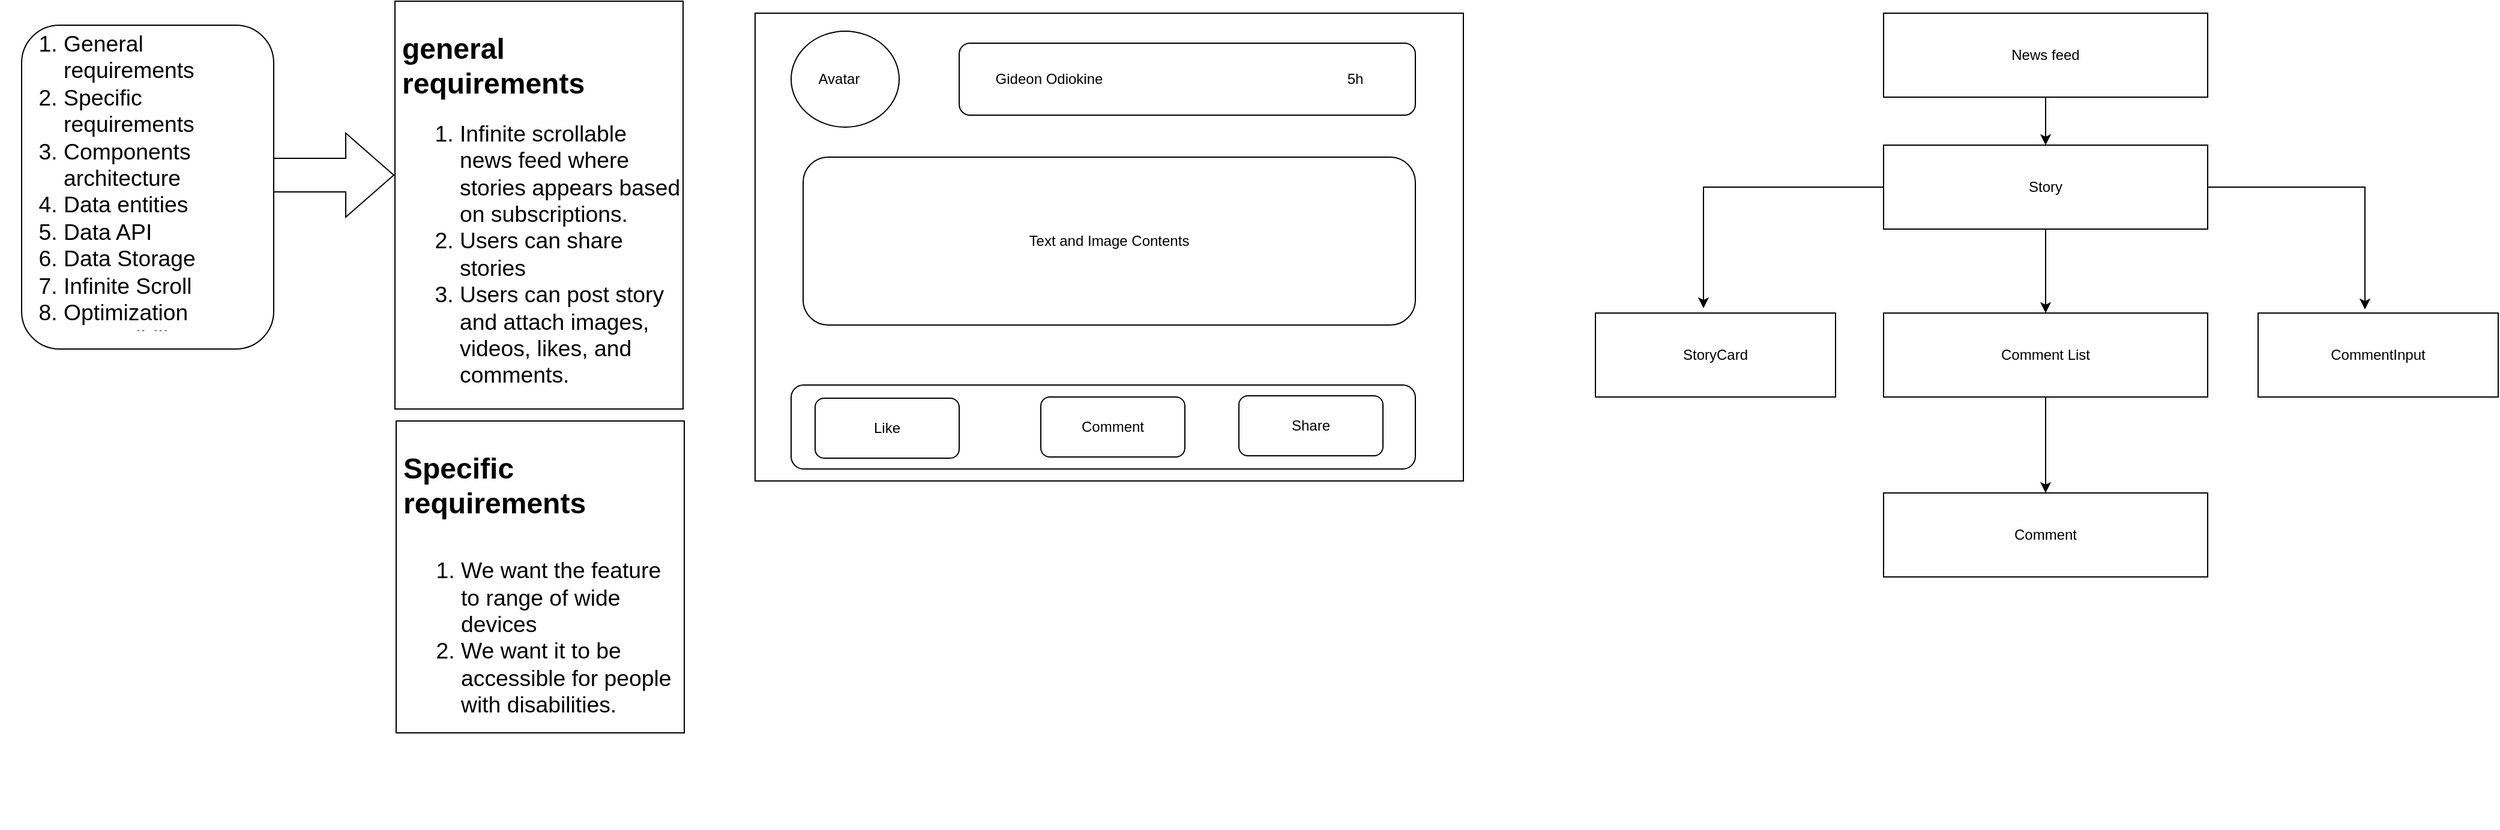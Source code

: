 <mxfile version="22.1.5" type="github">
  <diagram name="Page-1" id="DjTraVR21FJXVIveRxJF">
    <mxGraphModel dx="2181" dy="668" grid="1" gridSize="10" guides="1" tooltips="1" connect="1" arrows="1" fold="1" page="1" pageScale="1" pageWidth="827" pageHeight="1169" math="0" shadow="0">
      <root>
        <mxCell id="0" />
        <mxCell id="1" parent="0" />
        <mxCell id="aDgeB2EDXVKCUSRqUiff-7" value="" style="rounded=1;whiteSpace=wrap;html=1;" parent="1" vertex="1">
          <mxGeometry x="-791" y="70" width="210" height="270" as="geometry" />
        </mxCell>
        <mxCell id="aDgeB2EDXVKCUSRqUiff-4" value="&lt;ol id=&quot;docs-internal-guid-1f1224a3-7fff-c5d6-69bd-1e6a8895090a&quot; style=&quot;margin-top:0;margin-bottom:0;padding-inline-start:48px;&quot;&gt;&lt;li aria-level=&quot;1&quot; style=&quot;list-style-type: decimal; font-size: 14pt; font-family: Arial, sans-serif; color: rgb(0, 0, 0); background-color: transparent; font-weight: 400; font-style: normal; font-variant: normal; text-decoration: none; vertical-align: baseline;&quot; dir=&quot;ltr&quot;&gt;&lt;p role=&quot;presentation&quot; style=&quot;line-height:1.2;margin-top:0pt;margin-bottom:0pt;&quot; dir=&quot;ltr&quot;&gt;General requirements&amp;nbsp;&lt;/p&gt;&lt;/li&gt;&lt;li aria-level=&quot;1&quot; style=&quot;list-style-type: decimal; font-size: 14pt; font-family: Arial, sans-serif; color: rgb(0, 0, 0); background-color: transparent; font-weight: 400; font-style: normal; font-variant: normal; text-decoration: none; vertical-align: baseline;&quot; dir=&quot;ltr&quot;&gt;&lt;p role=&quot;presentation&quot; style=&quot;line-height:1.2;margin-top:0pt;margin-bottom:0pt;&quot; dir=&quot;ltr&quot;&gt;&lt;span style=&quot;font-size: 14pt; font-family: Arial, sans-serif; color: rgb(0, 0, 0); background-color: transparent; font-weight: 400; font-style: normal; font-variant: normal; text-decoration: none; vertical-align: baseline;&quot;&gt;Specific requirements&lt;/span&gt;&lt;/p&gt;&lt;/li&gt;&lt;li aria-level=&quot;1&quot; style=&quot;list-style-type: decimal; font-size: 14pt; font-family: Arial, sans-serif; color: rgb(0, 0, 0); background-color: transparent; font-weight: 400; font-style: normal; font-variant: normal; text-decoration: none; vertical-align: baseline;&quot; dir=&quot;ltr&quot;&gt;&lt;p role=&quot;presentation&quot; style=&quot;line-height:1.2;margin-top:0pt;margin-bottom:0pt;&quot; dir=&quot;ltr&quot;&gt;&lt;span style=&quot;font-size: 14pt; font-family: Arial, sans-serif; color: rgb(0, 0, 0); background-color: transparent; font-weight: 400; font-style: normal; font-variant: normal; text-decoration: none; vertical-align: baseline;&quot;&gt;Components architecture&amp;nbsp;&lt;/span&gt;&lt;/p&gt;&lt;/li&gt;&lt;li aria-level=&quot;1&quot; style=&quot;list-style-type: decimal; font-size: 14pt; font-family: Arial, sans-serif; color: rgb(0, 0, 0); background-color: transparent; font-weight: 400; font-style: normal; font-variant: normal; text-decoration: none; vertical-align: baseline;&quot; dir=&quot;ltr&quot;&gt;&lt;p role=&quot;presentation&quot; style=&quot;line-height:1.2;margin-top:0pt;margin-bottom:0pt;&quot; dir=&quot;ltr&quot;&gt;&lt;span style=&quot;font-size: 14pt; font-family: Arial, sans-serif; color: rgb(0, 0, 0); background-color: transparent; font-weight: 400; font-style: normal; font-variant: normal; text-decoration: none; vertical-align: baseline;&quot;&gt;Data entities&amp;nbsp;&lt;/span&gt;&lt;/p&gt;&lt;/li&gt;&lt;li aria-level=&quot;1&quot; style=&quot;list-style-type: decimal; font-size: 14pt; font-family: Arial, sans-serif; color: rgb(0, 0, 0); background-color: transparent; font-weight: 400; font-style: normal; font-variant: normal; text-decoration: none; vertical-align: baseline;&quot; dir=&quot;ltr&quot;&gt;&lt;p role=&quot;presentation&quot; style=&quot;line-height:1.2;margin-top:0pt;margin-bottom:0pt;&quot; dir=&quot;ltr&quot;&gt;&lt;span style=&quot;font-size: 14pt; font-family: Arial, sans-serif; color: rgb(0, 0, 0); background-color: transparent; font-weight: 400; font-style: normal; font-variant: normal; text-decoration: none; vertical-align: baseline;&quot;&gt;Data API&lt;/span&gt;&lt;/p&gt;&lt;/li&gt;&lt;li aria-level=&quot;1&quot; style=&quot;list-style-type: decimal; font-size: 14pt; font-family: Arial, sans-serif; color: rgb(0, 0, 0); background-color: transparent; font-weight: 400; font-style: normal; font-variant: normal; text-decoration: none; vertical-align: baseline;&quot; dir=&quot;ltr&quot;&gt;&lt;p role=&quot;presentation&quot; style=&quot;line-height:1.2;margin-top:0pt;margin-bottom:0pt;&quot; dir=&quot;ltr&quot;&gt;&lt;span style=&quot;font-size: 14pt; font-family: Arial, sans-serif; color: rgb(0, 0, 0); background-color: transparent; font-weight: 400; font-style: normal; font-variant: normal; text-decoration: none; vertical-align: baseline;&quot;&gt;Data Storage&lt;/span&gt;&lt;/p&gt;&lt;/li&gt;&lt;li aria-level=&quot;1&quot; style=&quot;list-style-type: decimal; font-size: 14pt; font-family: Arial, sans-serif; color: rgb(0, 0, 0); background-color: transparent; font-weight: 400; font-style: normal; font-variant: normal; text-decoration: none; vertical-align: baseline;&quot; dir=&quot;ltr&quot;&gt;&lt;p role=&quot;presentation&quot; style=&quot;line-height:1.2;margin-top:0pt;margin-bottom:0pt;&quot; dir=&quot;ltr&quot;&gt;&lt;span style=&quot;font-size: 14pt; font-family: Arial, sans-serif; color: rgb(0, 0, 0); background-color: transparent; font-weight: 400; font-style: normal; font-variant: normal; text-decoration: none; vertical-align: baseline;&quot;&gt;Infinite Scroll&amp;nbsp;&lt;/span&gt;&lt;/p&gt;&lt;/li&gt;&lt;li aria-level=&quot;1&quot; style=&quot;list-style-type: decimal; font-size: 14pt; font-family: Arial, sans-serif; color: rgb(0, 0, 0); background-color: transparent; font-weight: 400; font-style: normal; font-variant: normal; text-decoration: none; vertical-align: baseline;&quot; dir=&quot;ltr&quot;&gt;&lt;p role=&quot;presentation&quot; style=&quot;line-height:1.2;margin-top:0pt;margin-bottom:0pt;&quot; dir=&quot;ltr&quot;&gt;&lt;span style=&quot;font-size: 14pt; font-family: Arial, sans-serif; color: rgb(0, 0, 0); background-color: transparent; font-weight: 400; font-style: normal; font-variant: normal; text-decoration: none; vertical-align: baseline;&quot;&gt;Optimization&lt;/span&gt;&lt;/p&gt;&lt;/li&gt;&lt;li aria-level=&quot;1&quot; style=&quot;list-style-type: decimal; font-size: 14pt; font-family: Arial, sans-serif; color: rgb(0, 0, 0); background-color: transparent; font-weight: 400; font-style: normal; font-variant: normal; text-decoration: none; vertical-align: baseline;&quot; dir=&quot;ltr&quot;&gt;&lt;p role=&quot;presentation&quot; style=&quot;line-height:1.2;margin-top:0pt;margin-bottom:0pt;&quot; dir=&quot;ltr&quot;&gt;&lt;span style=&quot;font-size: 14pt; font-family: Arial, sans-serif; color: rgb(0, 0, 0); background-color: transparent; font-weight: 400; font-style: normal; font-variant: normal; text-decoration: none; vertical-align: baseline;&quot;&gt;Accessibility&amp;nbsp;&lt;/span&gt;&lt;/p&gt;&lt;/li&gt;&lt;/ol&gt;&lt;br&gt;" style="text;html=1;strokeColor=none;fillColor=none;spacing=5;spacingTop=-20;whiteSpace=wrap;overflow=hidden;rounded=0;" parent="1" vertex="1">
          <mxGeometry x="-809" y="85" width="230" height="240" as="geometry" />
        </mxCell>
        <mxCell id="aDgeB2EDXVKCUSRqUiff-8" value="" style="html=1;shadow=0;dashed=0;align=center;verticalAlign=middle;shape=mxgraph.arrows2.arrow;dy=0.6;dx=40;notch=0;" parent="1" vertex="1">
          <mxGeometry x="-581" y="160" width="100" height="70" as="geometry" />
        </mxCell>
        <mxCell id="aDgeB2EDXVKCUSRqUiff-16" value="" style="group" parent="1" vertex="1" connectable="0">
          <mxGeometry x="-480" y="50" width="241" height="340" as="geometry" />
        </mxCell>
        <mxCell id="aDgeB2EDXVKCUSRqUiff-9" value="" style="rounded=0;whiteSpace=wrap;html=1;" parent="aDgeB2EDXVKCUSRqUiff-16" vertex="1">
          <mxGeometry width="240" height="340" as="geometry" />
        </mxCell>
        <mxCell id="aDgeB2EDXVKCUSRqUiff-10" value="&lt;h1&gt;general requirements&lt;br&gt;&lt;/h1&gt;&lt;ol id=&quot;docs-internal-guid-b0f56cf3-7fff-bcb8-0044-d7e2bf20f99f&quot; style=&quot;margin-top:0;margin-bottom:0;padding-inline-start:48px;&quot;&gt;&lt;li aria-level=&quot;1&quot; style=&quot;list-style-type: decimal; font-size: 14pt; font-family: Arial, sans-serif; color: rgb(0, 0, 0); background-color: transparent; font-weight: 400; font-style: normal; font-variant: normal; text-decoration: none; vertical-align: baseline;&quot; dir=&quot;ltr&quot;&gt;&lt;p role=&quot;presentation&quot; style=&quot;line-height:1.2;margin-top:0pt;margin-bottom:0pt;&quot; dir=&quot;ltr&quot;&gt;Infinite scrollable news feed where stories appears based on subscriptions.&lt;/p&gt;&lt;/li&gt;&lt;li aria-level=&quot;1&quot; style=&quot;list-style-type: decimal; font-size: 14pt; font-family: Arial, sans-serif; color: rgb(0, 0, 0); background-color: transparent; font-weight: 400; font-style: normal; font-variant: normal; text-decoration: none; vertical-align: baseline;&quot; dir=&quot;ltr&quot;&gt;&lt;p role=&quot;presentation&quot; style=&quot;line-height:1.2;margin-top:0pt;margin-bottom:0pt;&quot; dir=&quot;ltr&quot;&gt;&lt;span style=&quot;font-size: 14pt; font-family: Arial, sans-serif; color: rgb(0, 0, 0); background-color: transparent; font-weight: 400; font-style: normal; font-variant: normal; text-decoration: none; vertical-align: baseline;&quot;&gt;Users can share stories&lt;/span&gt;&lt;/p&gt;&lt;/li&gt;&lt;li aria-level=&quot;1&quot; style=&quot;list-style-type: decimal; font-size: 14pt; font-family: Arial, sans-serif; color: rgb(0, 0, 0); background-color: transparent; font-weight: 400; font-style: normal; font-variant: normal; text-decoration: none; vertical-align: baseline;&quot; dir=&quot;ltr&quot;&gt;&lt;p role=&quot;presentation&quot; style=&quot;line-height:1.2;margin-top:0pt;margin-bottom:0pt;&quot; dir=&quot;ltr&quot;&gt;&lt;span style=&quot;font-size: 14pt; font-family: Arial, sans-serif; color: rgb(0, 0, 0); background-color: transparent; font-weight: 400; font-style: normal; font-variant: normal; text-decoration: none; vertical-align: baseline;&quot;&gt;Users can post story and attach images, videos, likes, and comments.&lt;/span&gt;&lt;/p&gt;&lt;/li&gt;&lt;/ol&gt;&lt;p&gt;&lt;/p&gt;" style="text;html=1;strokeColor=none;fillColor=none;spacing=5;spacingTop=-20;whiteSpace=wrap;overflow=hidden;rounded=0;" parent="aDgeB2EDXVKCUSRqUiff-16" vertex="1">
          <mxGeometry x="1" y="20" width="240" height="310" as="geometry" />
        </mxCell>
        <mxCell id="aDgeB2EDXVKCUSRqUiff-17" value="" style="group;fontStyle=4" parent="1" vertex="1" connectable="0">
          <mxGeometry x="-479" y="400" width="241" height="340" as="geometry" />
        </mxCell>
        <mxCell id="aDgeB2EDXVKCUSRqUiff-18" value="" style="rounded=0;whiteSpace=wrap;html=1;" parent="aDgeB2EDXVKCUSRqUiff-17" vertex="1">
          <mxGeometry width="240" height="260" as="geometry" />
        </mxCell>
        <mxCell id="aDgeB2EDXVKCUSRqUiff-19" value="&lt;h1&gt;Specific requirements&lt;/h1&gt;&lt;div&gt;&lt;br&gt;&lt;/div&gt;&lt;div&gt;&lt;ol id=&quot;docs-internal-guid-859736f0-7fff-17c9-7919-6a195d1c90b2&quot; style=&quot;margin-top:0;margin-bottom:0;padding-inline-start:48px;&quot;&gt;&lt;li aria-level=&quot;1&quot; style=&quot;list-style-type: decimal; font-size: 14pt; font-family: Arial, sans-serif; color: rgb(0, 0, 0); background-color: transparent; font-weight: 400; font-style: normal; font-variant: normal; text-decoration: none; vertical-align: baseline;&quot; dir=&quot;ltr&quot;&gt;&lt;p role=&quot;presentation&quot; style=&quot;line-height:1.2;margin-top:0pt;margin-bottom:0pt;&quot; dir=&quot;ltr&quot;&gt;We want the feature to range of wide devices&lt;/p&gt;&lt;/li&gt;&lt;li aria-level=&quot;1&quot; style=&quot;list-style-type: decimal; font-size: 14pt; font-family: Arial, sans-serif; color: rgb(0, 0, 0); background-color: transparent; font-weight: 400; font-style: normal; font-variant: normal; text-decoration: none; vertical-align: baseline;&quot; dir=&quot;ltr&quot;&gt;&lt;p role=&quot;presentation&quot; style=&quot;line-height:1.2;margin-top:0pt;margin-bottom:0pt;&quot; dir=&quot;ltr&quot;&gt;&lt;span style=&quot;font-size: 14pt; font-family: Arial, sans-serif; color: rgb(0, 0, 0); background-color: transparent; font-weight: 400; font-style: normal; font-variant: normal; text-decoration: none; vertical-align: baseline;&quot;&gt;We want it to be accessible for people with disabilities.&lt;/span&gt;&lt;/p&gt;&lt;/li&gt;&lt;/ol&gt;&lt;/div&gt;&lt;p&gt;&lt;/p&gt;" style="text;html=1;strokeColor=none;fillColor=none;spacing=5;spacingTop=-20;whiteSpace=wrap;overflow=hidden;rounded=0;" parent="aDgeB2EDXVKCUSRqUiff-17" vertex="1">
          <mxGeometry x="1" y="20" width="240" height="240" as="geometry" />
        </mxCell>
        <mxCell id="UbSTkzMqbl6ndSM0kIW--12" value="" style="group" vertex="1" connectable="0" parent="1">
          <mxGeometry x="520" y="60" width="752" height="470" as="geometry" />
        </mxCell>
        <mxCell id="UbSTkzMqbl6ndSM0kIW--1" value="News feed " style="rounded=0;whiteSpace=wrap;html=1;" vertex="1" parent="UbSTkzMqbl6ndSM0kIW--12">
          <mxGeometry x="240" width="270" height="70" as="geometry" />
        </mxCell>
        <mxCell id="UbSTkzMqbl6ndSM0kIW--2" value="Story" style="rounded=0;whiteSpace=wrap;html=1;" vertex="1" parent="UbSTkzMqbl6ndSM0kIW--12">
          <mxGeometry x="240" y="110" width="270" height="70" as="geometry" />
        </mxCell>
        <mxCell id="UbSTkzMqbl6ndSM0kIW--7" style="edgeStyle=orthogonalEdgeStyle;rounded=0;orthogonalLoop=1;jettySize=auto;html=1;entryX=0.5;entryY=0;entryDx=0;entryDy=0;" edge="1" parent="UbSTkzMqbl6ndSM0kIW--12" source="UbSTkzMqbl6ndSM0kIW--1" target="UbSTkzMqbl6ndSM0kIW--2">
          <mxGeometry relative="1" as="geometry" />
        </mxCell>
        <mxCell id="UbSTkzMqbl6ndSM0kIW--3" value="Comment List" style="rounded=0;whiteSpace=wrap;html=1;" vertex="1" parent="UbSTkzMqbl6ndSM0kIW--12">
          <mxGeometry x="240" y="250" width="270" height="70" as="geometry" />
        </mxCell>
        <mxCell id="UbSTkzMqbl6ndSM0kIW--8" style="edgeStyle=orthogonalEdgeStyle;rounded=0;orthogonalLoop=1;jettySize=auto;html=1;" edge="1" parent="UbSTkzMqbl6ndSM0kIW--12" source="UbSTkzMqbl6ndSM0kIW--2" target="UbSTkzMqbl6ndSM0kIW--3">
          <mxGeometry relative="1" as="geometry" />
        </mxCell>
        <mxCell id="UbSTkzMqbl6ndSM0kIW--4" value="StoryCard" style="rounded=0;whiteSpace=wrap;html=1;" vertex="1" parent="UbSTkzMqbl6ndSM0kIW--12">
          <mxGeometry y="250" width="200" height="70" as="geometry" />
        </mxCell>
        <mxCell id="UbSTkzMqbl6ndSM0kIW--5" value="CommentInput" style="rounded=0;whiteSpace=wrap;html=1;" vertex="1" parent="UbSTkzMqbl6ndSM0kIW--12">
          <mxGeometry x="552" y="250" width="200" height="70" as="geometry" />
        </mxCell>
        <mxCell id="UbSTkzMqbl6ndSM0kIW--6" value="Comment" style="rounded=0;whiteSpace=wrap;html=1;" vertex="1" parent="UbSTkzMqbl6ndSM0kIW--12">
          <mxGeometry x="240" y="400" width="270" height="70" as="geometry" />
        </mxCell>
        <mxCell id="UbSTkzMqbl6ndSM0kIW--9" style="edgeStyle=orthogonalEdgeStyle;rounded=0;orthogonalLoop=1;jettySize=auto;html=1;entryX=0.445;entryY=-0.043;entryDx=0;entryDy=0;entryPerimeter=0;" edge="1" parent="UbSTkzMqbl6ndSM0kIW--12" source="UbSTkzMqbl6ndSM0kIW--2" target="UbSTkzMqbl6ndSM0kIW--5">
          <mxGeometry relative="1" as="geometry" />
        </mxCell>
        <mxCell id="UbSTkzMqbl6ndSM0kIW--11" style="edgeStyle=orthogonalEdgeStyle;rounded=0;orthogonalLoop=1;jettySize=auto;html=1;entryX=0.5;entryY=0;entryDx=0;entryDy=0;" edge="1" parent="UbSTkzMqbl6ndSM0kIW--12" source="UbSTkzMqbl6ndSM0kIW--3" target="UbSTkzMqbl6ndSM0kIW--6">
          <mxGeometry relative="1" as="geometry" />
        </mxCell>
        <mxCell id="UbSTkzMqbl6ndSM0kIW--10" style="edgeStyle=orthogonalEdgeStyle;rounded=0;orthogonalLoop=1;jettySize=auto;html=1;entryX=0.45;entryY=-0.057;entryDx=0;entryDy=0;entryPerimeter=0;" edge="1" parent="UbSTkzMqbl6ndSM0kIW--12" source="UbSTkzMqbl6ndSM0kIW--2" target="UbSTkzMqbl6ndSM0kIW--4">
          <mxGeometry relative="1" as="geometry" />
        </mxCell>
        <mxCell id="UbSTkzMqbl6ndSM0kIW--24" value="" style="group" vertex="1" connectable="0" parent="1">
          <mxGeometry x="-180" y="60" width="590" height="390" as="geometry" />
        </mxCell>
        <mxCell id="UbSTkzMqbl6ndSM0kIW--13" value="" style="rounded=0;whiteSpace=wrap;html=1;" vertex="1" parent="UbSTkzMqbl6ndSM0kIW--24">
          <mxGeometry width="590" height="390" as="geometry" />
        </mxCell>
        <mxCell id="UbSTkzMqbl6ndSM0kIW--14" value="" style="rounded=1;whiteSpace=wrap;html=1;" vertex="1" parent="UbSTkzMqbl6ndSM0kIW--24">
          <mxGeometry x="170" y="25" width="380" height="60" as="geometry" />
        </mxCell>
        <mxCell id="UbSTkzMqbl6ndSM0kIW--15" value="" style="ellipse;whiteSpace=wrap;html=1;" vertex="1" parent="UbSTkzMqbl6ndSM0kIW--24">
          <mxGeometry x="30" y="15" width="90" height="80" as="geometry" />
        </mxCell>
        <mxCell id="UbSTkzMqbl6ndSM0kIW--16" value="Avatar" style="text;html=1;strokeColor=none;fillColor=none;align=center;verticalAlign=middle;whiteSpace=wrap;rounded=0;" vertex="1" parent="UbSTkzMqbl6ndSM0kIW--24">
          <mxGeometry x="40" y="40" width="60" height="30" as="geometry" />
        </mxCell>
        <mxCell id="UbSTkzMqbl6ndSM0kIW--17" value="Gideon Odiokine" style="text;html=1;strokeColor=none;fillColor=none;align=center;verticalAlign=middle;whiteSpace=wrap;rounded=0;" vertex="1" parent="UbSTkzMqbl6ndSM0kIW--24">
          <mxGeometry x="190" y="40" width="110" height="30" as="geometry" />
        </mxCell>
        <mxCell id="UbSTkzMqbl6ndSM0kIW--18" value="5h" style="text;html=1;strokeColor=none;fillColor=none;align=center;verticalAlign=middle;whiteSpace=wrap;rounded=0;" vertex="1" parent="UbSTkzMqbl6ndSM0kIW--24">
          <mxGeometry x="470" y="40" width="60" height="30" as="geometry" />
        </mxCell>
        <mxCell id="UbSTkzMqbl6ndSM0kIW--19" value="Text and Image Contents" style="rounded=1;whiteSpace=wrap;html=1;" vertex="1" parent="UbSTkzMqbl6ndSM0kIW--24">
          <mxGeometry x="40" y="120" width="510" height="140" as="geometry" />
        </mxCell>
        <mxCell id="UbSTkzMqbl6ndSM0kIW--20" value="" style="rounded=1;whiteSpace=wrap;html=1;" vertex="1" parent="UbSTkzMqbl6ndSM0kIW--24">
          <mxGeometry x="30" y="310" width="520" height="70" as="geometry" />
        </mxCell>
        <mxCell id="UbSTkzMqbl6ndSM0kIW--21" value="Like" style="rounded=1;whiteSpace=wrap;html=1;" vertex="1" parent="UbSTkzMqbl6ndSM0kIW--24">
          <mxGeometry x="50" y="321" width="120" height="50" as="geometry" />
        </mxCell>
        <mxCell id="UbSTkzMqbl6ndSM0kIW--22" value="Comment" style="rounded=1;whiteSpace=wrap;html=1;" vertex="1" parent="UbSTkzMqbl6ndSM0kIW--24">
          <mxGeometry x="238" y="320" width="120" height="50" as="geometry" />
        </mxCell>
        <mxCell id="UbSTkzMqbl6ndSM0kIW--23" value="&lt;div&gt;Share&lt;/div&gt;" style="rounded=1;whiteSpace=wrap;html=1;" vertex="1" parent="UbSTkzMqbl6ndSM0kIW--24">
          <mxGeometry x="403" y="319" width="120" height="50" as="geometry" />
        </mxCell>
      </root>
    </mxGraphModel>
  </diagram>
</mxfile>

